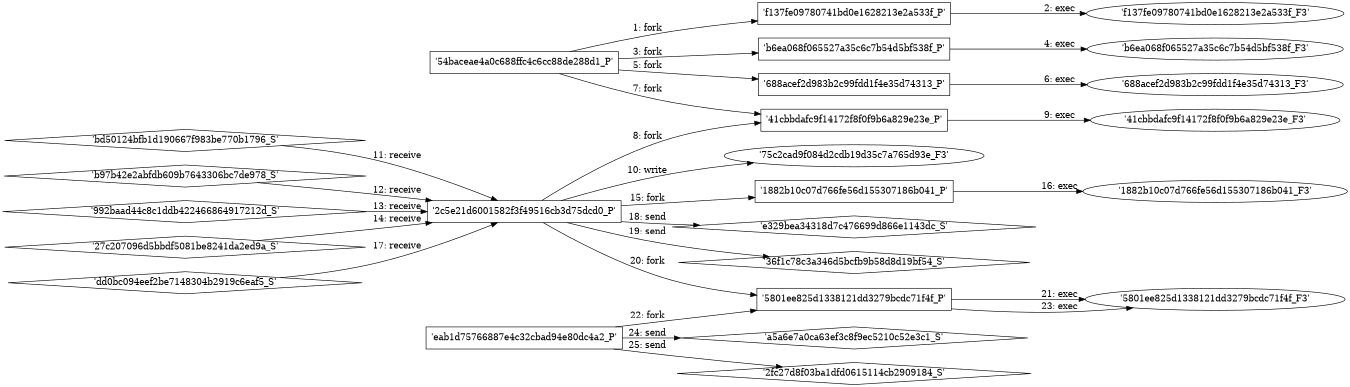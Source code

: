 digraph "D:\Learning\Paper\apt\基于CTI的攻击预警\Dataset\攻击图\ASGfromALLCTI\Attackers in Executive Clothing - BEC continues to separate orgs from their money.dot" {
rankdir="LR"
size="9"
fixedsize="false"
splines="true"
nodesep=0.3
ranksep=0
fontsize=10
overlap="scalexy"
engine= "neato"
	"'54baceae4a0c688ffc4c6cc88de288d1_P'" [node_type=Process shape=box]
	"'f137fe09780741bd0e1628213e2a533f_P'" [node_type=Process shape=box]
	"'54baceae4a0c688ffc4c6cc88de288d1_P'" -> "'f137fe09780741bd0e1628213e2a533f_P'" [label="1: fork"]
	"'f137fe09780741bd0e1628213e2a533f_P'" [node_type=Process shape=box]
	"'f137fe09780741bd0e1628213e2a533f_F3'" [node_type=File shape=ellipse]
	"'f137fe09780741bd0e1628213e2a533f_P'" -> "'f137fe09780741bd0e1628213e2a533f_F3'" [label="2: exec"]
	"'54baceae4a0c688ffc4c6cc88de288d1_P'" [node_type=Process shape=box]
	"'b6ea068f065527a35c6c7b54d5bf538f_P'" [node_type=Process shape=box]
	"'54baceae4a0c688ffc4c6cc88de288d1_P'" -> "'b6ea068f065527a35c6c7b54d5bf538f_P'" [label="3: fork"]
	"'b6ea068f065527a35c6c7b54d5bf538f_P'" [node_type=Process shape=box]
	"'b6ea068f065527a35c6c7b54d5bf538f_F3'" [node_type=File shape=ellipse]
	"'b6ea068f065527a35c6c7b54d5bf538f_P'" -> "'b6ea068f065527a35c6c7b54d5bf538f_F3'" [label="4: exec"]
	"'54baceae4a0c688ffc4c6cc88de288d1_P'" [node_type=Process shape=box]
	"'688acef2d983b2c99fdd1f4e35d74313_P'" [node_type=Process shape=box]
	"'54baceae4a0c688ffc4c6cc88de288d1_P'" -> "'688acef2d983b2c99fdd1f4e35d74313_P'" [label="5: fork"]
	"'688acef2d983b2c99fdd1f4e35d74313_P'" [node_type=Process shape=box]
	"'688acef2d983b2c99fdd1f4e35d74313_F3'" [node_type=File shape=ellipse]
	"'688acef2d983b2c99fdd1f4e35d74313_P'" -> "'688acef2d983b2c99fdd1f4e35d74313_F3'" [label="6: exec"]
	"'54baceae4a0c688ffc4c6cc88de288d1_P'" [node_type=Process shape=box]
	"'41cbbdafc9f14172f8f0f9b6a829e23e_P'" [node_type=Process shape=box]
	"'54baceae4a0c688ffc4c6cc88de288d1_P'" -> "'41cbbdafc9f14172f8f0f9b6a829e23e_P'" [label="7: fork"]
	"'2c5e21d6001582f3f49516cb3d75dcd0_P'" [node_type=Process shape=box]
	"'41cbbdafc9f14172f8f0f9b6a829e23e_P'" [node_type=Process shape=box]
	"'2c5e21d6001582f3f49516cb3d75dcd0_P'" -> "'41cbbdafc9f14172f8f0f9b6a829e23e_P'" [label="8: fork"]
	"'41cbbdafc9f14172f8f0f9b6a829e23e_P'" [node_type=Process shape=box]
	"'41cbbdafc9f14172f8f0f9b6a829e23e_F3'" [node_type=File shape=ellipse]
	"'41cbbdafc9f14172f8f0f9b6a829e23e_P'" -> "'41cbbdafc9f14172f8f0f9b6a829e23e_F3'" [label="9: exec"]
	"'75c2cad9f084d2cdb19d35c7a765d93e_F3'" [node_type=file shape=ellipse]
	"'2c5e21d6001582f3f49516cb3d75dcd0_P'" [node_type=Process shape=box]
	"'2c5e21d6001582f3f49516cb3d75dcd0_P'" -> "'75c2cad9f084d2cdb19d35c7a765d93e_F3'" [label="10: write"]
	"'2c5e21d6001582f3f49516cb3d75dcd0_P'" [node_type=Process shape=box]
	"'bd50124bfb1d190667f983be770b1796_S'" [node_type=Socket shape=diamond]
	"'bd50124bfb1d190667f983be770b1796_S'" -> "'2c5e21d6001582f3f49516cb3d75dcd0_P'" [label="11: receive"]
	"'2c5e21d6001582f3f49516cb3d75dcd0_P'" [node_type=Process shape=box]
	"'b97b42e2abfdb609b7643306bc7de978_S'" [node_type=Socket shape=diamond]
	"'b97b42e2abfdb609b7643306bc7de978_S'" -> "'2c5e21d6001582f3f49516cb3d75dcd0_P'" [label="12: receive"]
	"'2c5e21d6001582f3f49516cb3d75dcd0_P'" [node_type=Process shape=box]
	"'992baad44c8c1ddb422466864917212d_S'" [node_type=Socket shape=diamond]
	"'992baad44c8c1ddb422466864917212d_S'" -> "'2c5e21d6001582f3f49516cb3d75dcd0_P'" [label="13: receive"]
	"'2c5e21d6001582f3f49516cb3d75dcd0_P'" [node_type=Process shape=box]
	"'27c207096d5bbdf5081be8241da2ed9a_S'" [node_type=Socket shape=diamond]
	"'27c207096d5bbdf5081be8241da2ed9a_S'" -> "'2c5e21d6001582f3f49516cb3d75dcd0_P'" [label="14: receive"]
	"'2c5e21d6001582f3f49516cb3d75dcd0_P'" [node_type=Process shape=box]
	"'1882b10c07d766fe56d155307186b041_P'" [node_type=Process shape=box]
	"'2c5e21d6001582f3f49516cb3d75dcd0_P'" -> "'1882b10c07d766fe56d155307186b041_P'" [label="15: fork"]
	"'1882b10c07d766fe56d155307186b041_P'" [node_type=Process shape=box]
	"'1882b10c07d766fe56d155307186b041_F3'" [node_type=File shape=ellipse]
	"'1882b10c07d766fe56d155307186b041_P'" -> "'1882b10c07d766fe56d155307186b041_F3'" [label="16: exec"]
	"'2c5e21d6001582f3f49516cb3d75dcd0_P'" [node_type=Process shape=box]
	"'dd0bc094eef2be7148304b2919c6eaf5_S'" [node_type=Socket shape=diamond]
	"'dd0bc094eef2be7148304b2919c6eaf5_S'" -> "'2c5e21d6001582f3f49516cb3d75dcd0_P'" [label="17: receive"]
	"'e329bea34318d7c476699d866e1143dc_S'" [node_type=Socket shape=diamond]
	"'2c5e21d6001582f3f49516cb3d75dcd0_P'" [node_type=Process shape=box]
	"'2c5e21d6001582f3f49516cb3d75dcd0_P'" -> "'e329bea34318d7c476699d866e1143dc_S'" [label="18: send"]
	"'36f1c78c3a346d5bcfb9b58d8d19bf54_S'" [node_type=Socket shape=diamond]
	"'2c5e21d6001582f3f49516cb3d75dcd0_P'" [node_type=Process shape=box]
	"'2c5e21d6001582f3f49516cb3d75dcd0_P'" -> "'36f1c78c3a346d5bcfb9b58d8d19bf54_S'" [label="19: send"]
	"'2c5e21d6001582f3f49516cb3d75dcd0_P'" [node_type=Process shape=box]
	"'5801ee825d1338121dd3279bcdc71f4f_P'" [node_type=Process shape=box]
	"'2c5e21d6001582f3f49516cb3d75dcd0_P'" -> "'5801ee825d1338121dd3279bcdc71f4f_P'" [label="20: fork"]
	"'5801ee825d1338121dd3279bcdc71f4f_P'" [node_type=Process shape=box]
	"'5801ee825d1338121dd3279bcdc71f4f_F3'" [node_type=File shape=ellipse]
	"'5801ee825d1338121dd3279bcdc71f4f_P'" -> "'5801ee825d1338121dd3279bcdc71f4f_F3'" [label="21: exec"]
	"'eab1d75766887e4c32cbad94e80dc4a2_P'" [node_type=Process shape=box]
	"'5801ee825d1338121dd3279bcdc71f4f_P'" [node_type=Process shape=box]
	"'eab1d75766887e4c32cbad94e80dc4a2_P'" -> "'5801ee825d1338121dd3279bcdc71f4f_P'" [label="22: fork"]
	"'5801ee825d1338121dd3279bcdc71f4f_P'" [node_type=Process shape=box]
	"'5801ee825d1338121dd3279bcdc71f4f_F3'" [node_type=File shape=ellipse]
	"'5801ee825d1338121dd3279bcdc71f4f_P'" -> "'5801ee825d1338121dd3279bcdc71f4f_F3'" [label="23: exec"]
	"'a5a6e7a0ca63ef3c8f9ec5210c52e3c1_S'" [node_type=Socket shape=diamond]
	"'eab1d75766887e4c32cbad94e80dc4a2_P'" [node_type=Process shape=box]
	"'eab1d75766887e4c32cbad94e80dc4a2_P'" -> "'a5a6e7a0ca63ef3c8f9ec5210c52e3c1_S'" [label="24: send"]
	"'2fc27d8f03ba1dfd0615114cb2909184_S'" [node_type=Socket shape=diamond]
	"'eab1d75766887e4c32cbad94e80dc4a2_P'" [node_type=Process shape=box]
	"'eab1d75766887e4c32cbad94e80dc4a2_P'" -> "'2fc27d8f03ba1dfd0615114cb2909184_S'" [label="25: send"]
}

